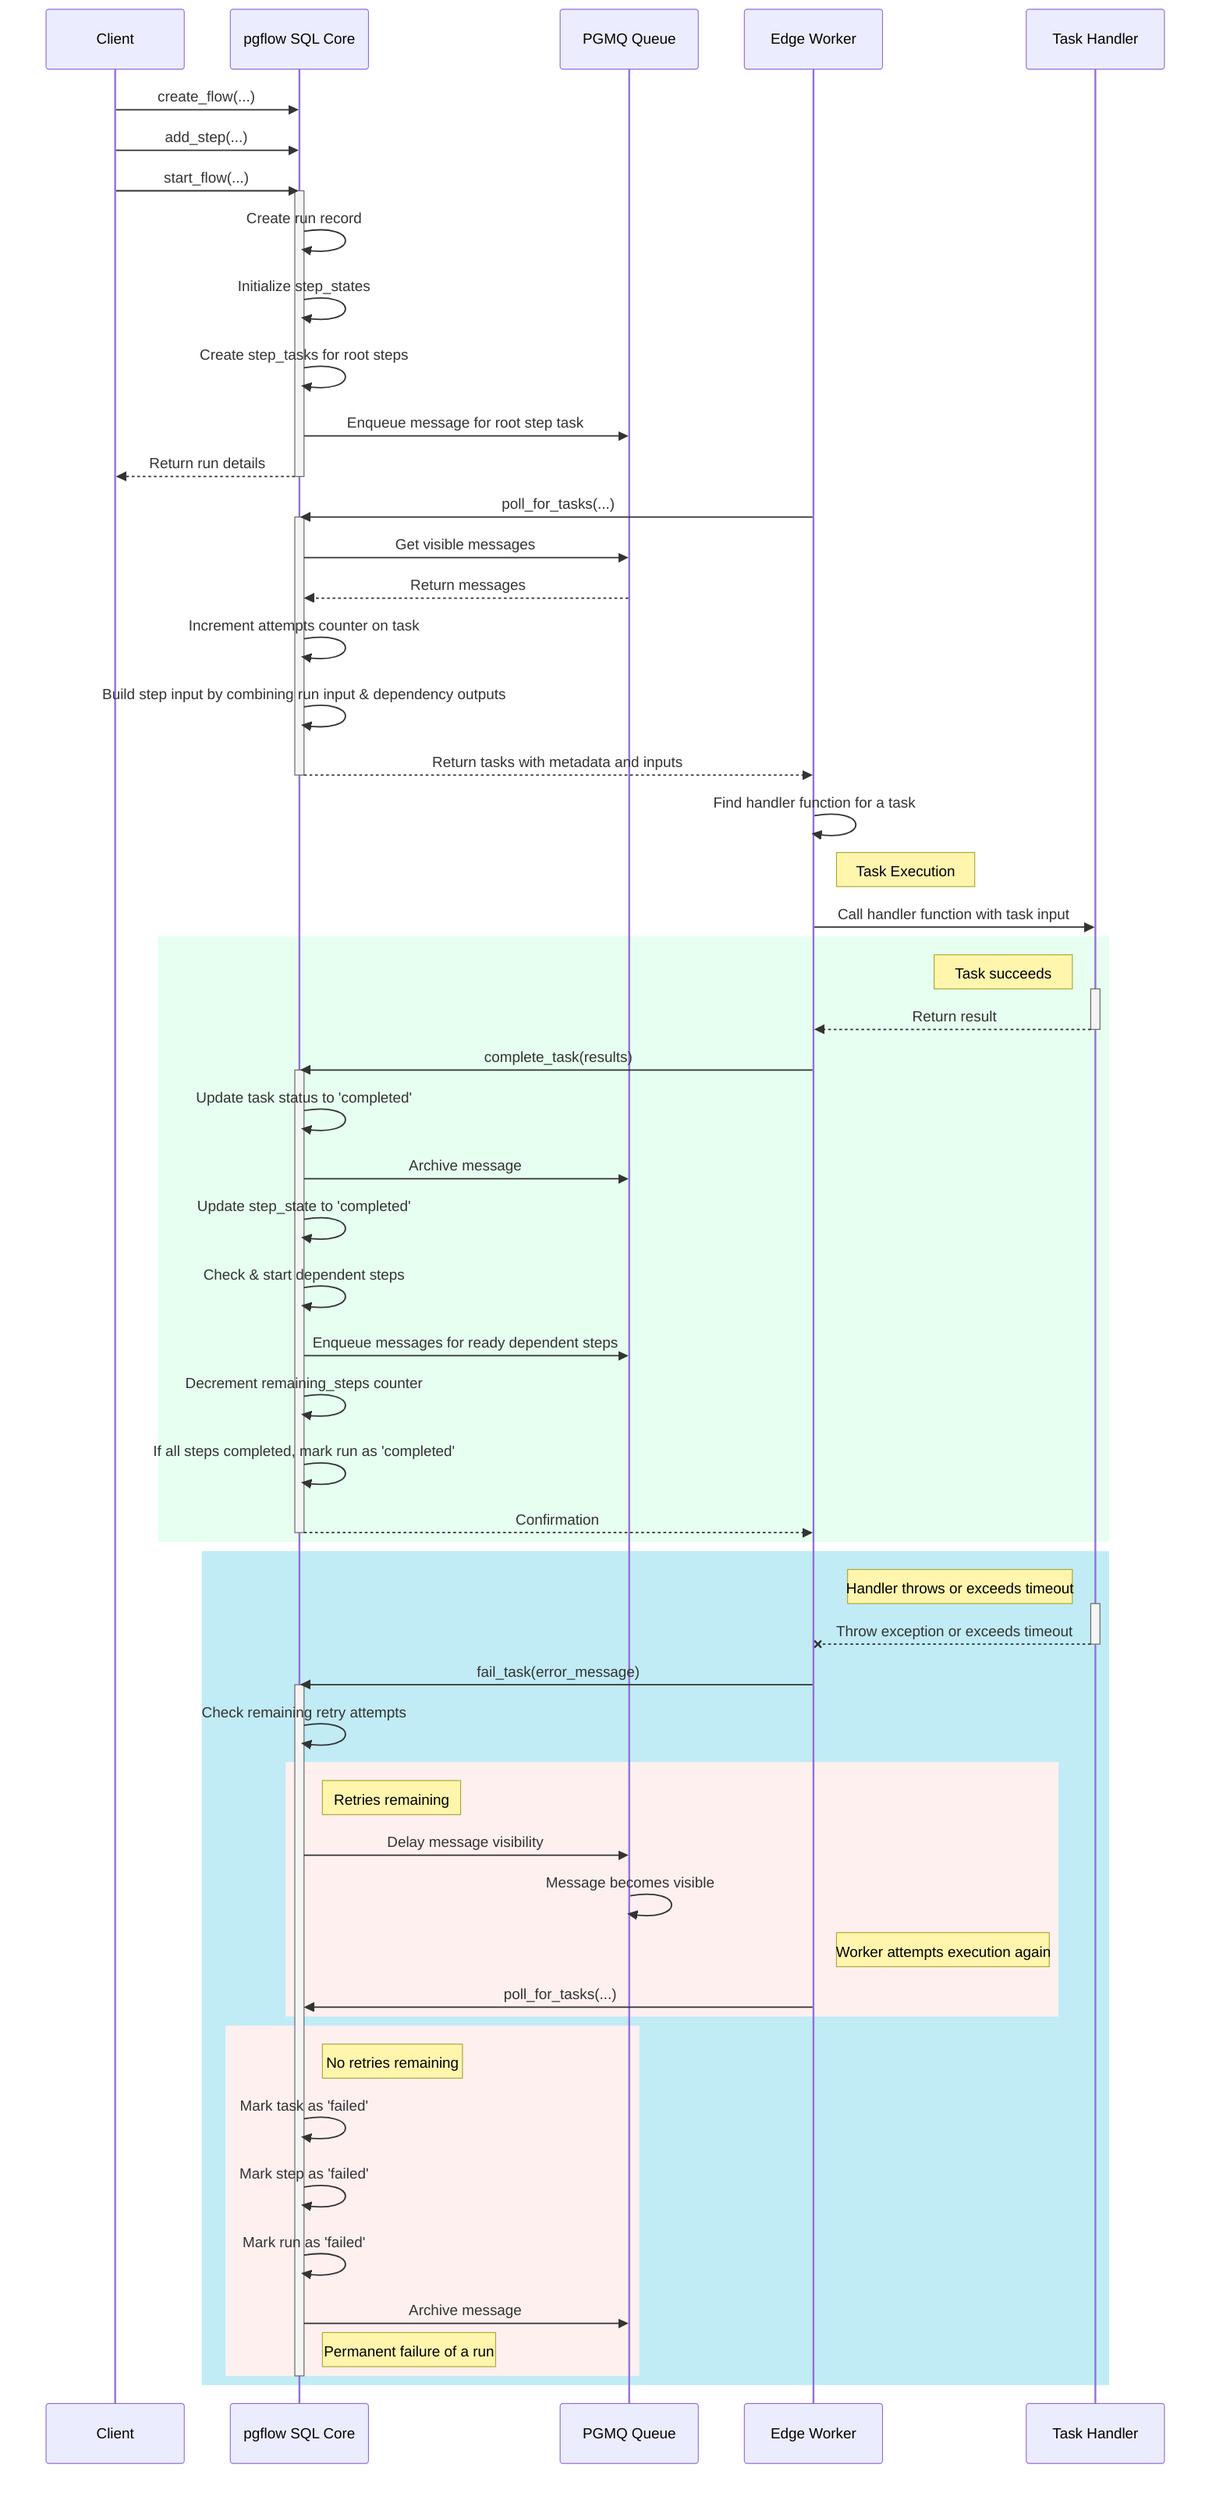 sequenceDiagram
    participant Client
    participant pgflow as pgflow SQL Core
    participant PGMQ as PGMQ Queue
    participant Worker as Edge Worker
    participant Handler as Task Handler

    Client->>pgflow: create_flow(...)
    Client->>pgflow: add_step(...)
    Client->>pgflow: start_flow(...)

    activate pgflow
    pgflow->>pgflow: Create run record
    pgflow->>pgflow: Initialize step_states
    pgflow->>pgflow: Create step_tasks for root steps
    pgflow->>PGMQ: Enqueue message for root step task
    pgflow-->>Client: Return run details
    deactivate pgflow

    Worker->>pgflow: poll_for_tasks(...)

    activate pgflow
    pgflow->>PGMQ: Get visible messages
    PGMQ-->>pgflow: Return messages
    pgflow->>pgflow: Increment attempts counter on task
    pgflow->>pgflow: Build step input by combining run input & dependency outputs
    pgflow-->>Worker: Return tasks with metadata and inputs
    deactivate pgflow

    Worker->>Worker: Find handler function for a task

    note right of Worker: Task Execution

    Worker->>Handler: Call handler function with task input

    rect rgb(230, 255, 240)
      note left of Handler: Task succeeds
      activate Handler
      Handler-->>Worker: Return result
      deactivate Handler

      Worker->>pgflow: complete_task(results)

      activate pgflow
      pgflow->>pgflow: Update task status to 'completed'
      pgflow->>PGMQ: Archive message
      pgflow->>pgflow: Update step_state to 'completed'
      pgflow->>pgflow: Check & start dependent steps
      pgflow->>PGMQ: Enqueue messages for ready dependent steps
      pgflow->>pgflow: Decrement remaining_steps counter
      pgflow->>pgflow: If all steps completed, mark run as 'completed'
      pgflow-->>Worker: Confirmation
      deactivate pgflow
    end

    rect rgb(193, 236, 245)
      note left of Handler: Handler throws or exceeds timeout

      activate Handler
      Handler--xWorker: Throw exception or exceeds timeout
      deactivate Handler
      Worker->>pgflow: fail_task(error_message)

      activate pgflow
      pgflow->>pgflow: Check remaining retry attempts

      rect rgb(255, 240, 240)
        note right of pgflow: Retries remaining
        pgflow->>PGMQ: Delay message visibility
        PGMQ->>PGMQ: Message becomes visible
        note right of Worker: Worker attempts execution again
        Worker->>pgflow: poll_for_tasks(...)
      end
      rect rgb(255, 240, 240)
        note right of pgflow: No retries remaining 
        pgflow->>pgflow: Mark task as 'failed'
        pgflow->>pgflow: Mark step as 'failed'
        pgflow->>pgflow: Mark run as 'failed'
        pgflow->>PGMQ: Archive message
        note right of pgflow: Permanent failure of a run
      end
      deactivate pgflow
    end